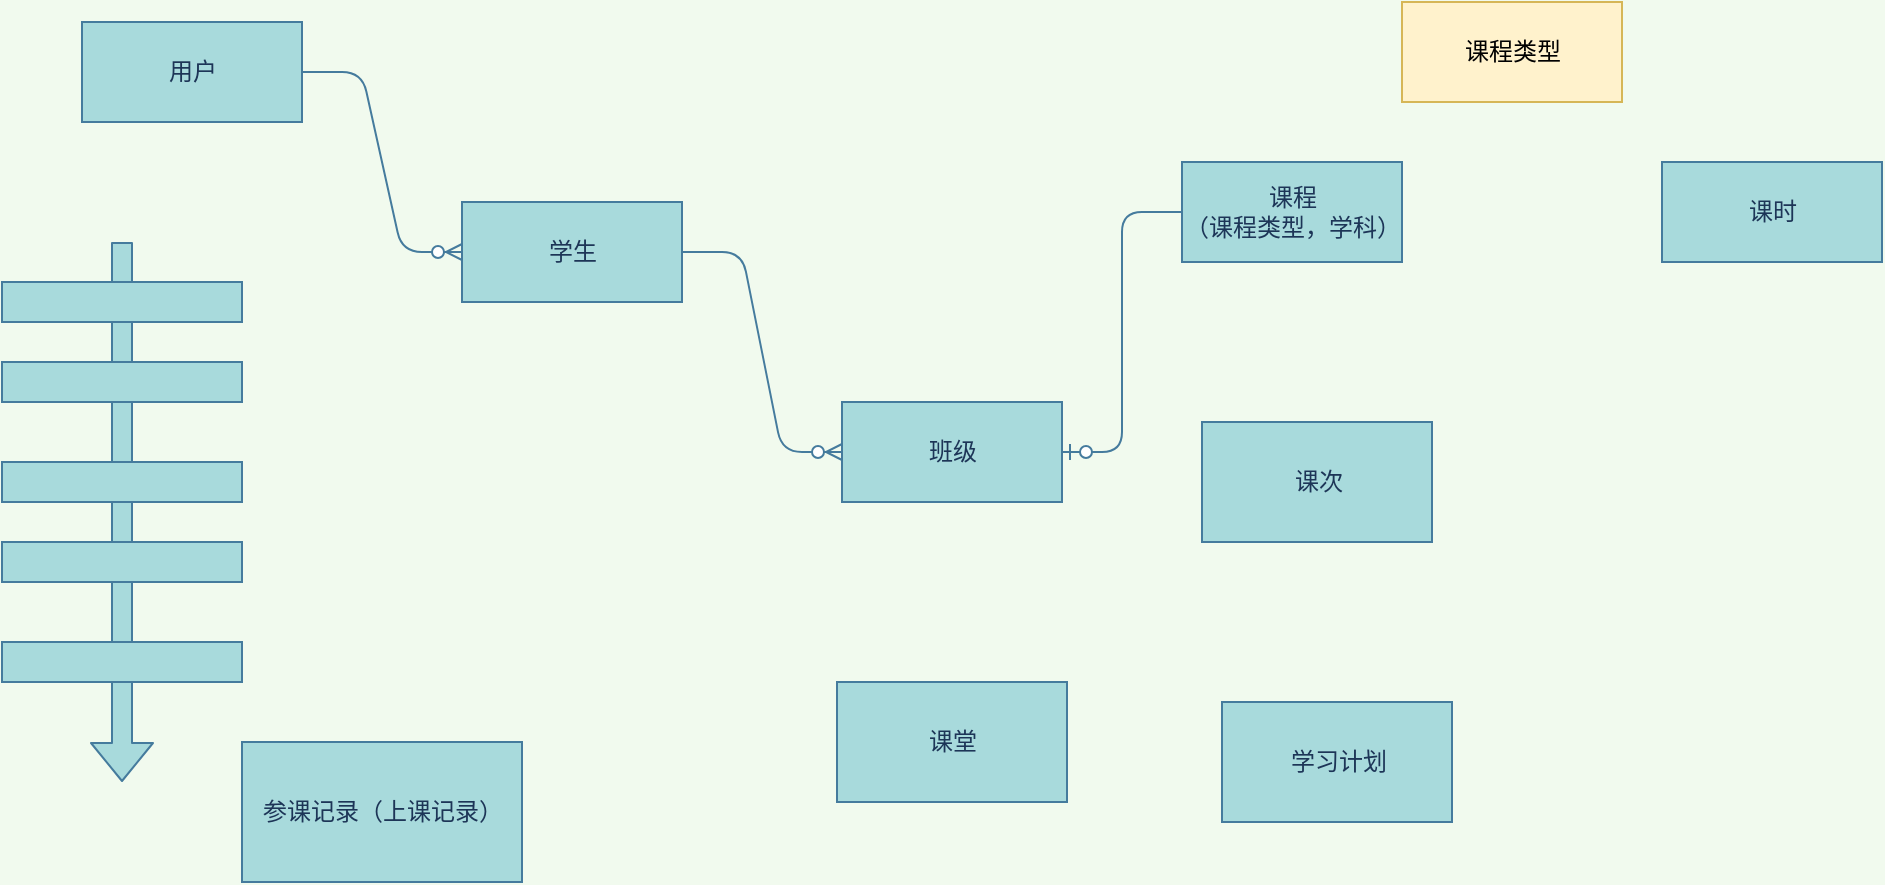 <mxfile version="13.8.1" type="github">
  <diagram id="C5RBs43oDa-KdzZeNtuy" name="Page-1">
    <mxGraphModel dx="1038" dy="580" grid="1" gridSize="10" guides="1" tooltips="1" connect="1" arrows="1" fold="1" page="1" pageScale="1" pageWidth="1169" pageHeight="1654" background="#F1FAEE" math="0" shadow="0">
      <root>
        <mxCell id="WIyWlLk6GJQsqaUBKTNV-0" />
        <mxCell id="WIyWlLk6GJQsqaUBKTNV-1" parent="WIyWlLk6GJQsqaUBKTNV-0" />
        <mxCell id="MEAkReDpDYvvPDP6YqUq-0" value="课程&lt;br&gt;（课程类型，学科）" style="html=1;fillColor=#A8DADC;strokeColor=#457B9D;fontColor=#1D3557;" vertex="1" parent="WIyWlLk6GJQsqaUBKTNV-1">
          <mxGeometry x="670" y="100" width="110" height="50" as="geometry" />
        </mxCell>
        <mxCell id="MEAkReDpDYvvPDP6YqUq-1" value="学生" style="html=1;fillColor=#A8DADC;strokeColor=#457B9D;fontColor=#1D3557;" vertex="1" parent="WIyWlLk6GJQsqaUBKTNV-1">
          <mxGeometry x="310" y="120" width="110" height="50" as="geometry" />
        </mxCell>
        <mxCell id="MEAkReDpDYvvPDP6YqUq-2" value="班级" style="html=1;fillColor=#A8DADC;strokeColor=#457B9D;fontColor=#1D3557;" vertex="1" parent="WIyWlLk6GJQsqaUBKTNV-1">
          <mxGeometry x="500" y="220" width="110" height="50" as="geometry" />
        </mxCell>
        <mxCell id="MEAkReDpDYvvPDP6YqUq-3" value="课时" style="html=1;fillColor=#A8DADC;strokeColor=#457B9D;fontColor=#1D3557;" vertex="1" parent="WIyWlLk6GJQsqaUBKTNV-1">
          <mxGeometry x="910" y="100" width="110" height="50" as="geometry" />
        </mxCell>
        <mxCell id="MEAkReDpDYvvPDP6YqUq-8" value="" style="edgeStyle=entityRelationEdgeStyle;fontSize=12;html=1;endArrow=ERzeroToMany;endFill=1;strokeColor=#457B9D;fillColor=#A8DADC;entryX=0;entryY=0.5;entryDx=0;entryDy=0;" edge="1" parent="WIyWlLk6GJQsqaUBKTNV-1" source="MEAkReDpDYvvPDP6YqUq-1" target="MEAkReDpDYvvPDP6YqUq-2">
          <mxGeometry width="100" height="100" relative="1" as="geometry">
            <mxPoint x="410" y="190" as="sourcePoint" />
            <mxPoint x="290" y="190" as="targetPoint" />
          </mxGeometry>
        </mxCell>
        <mxCell id="MEAkReDpDYvvPDP6YqUq-11" value="用户" style="html=1;rounded=0;sketch=0;strokeColor=#457B9D;fillColor=#A8DADC;fontColor=#1D3557;" vertex="1" parent="WIyWlLk6GJQsqaUBKTNV-1">
          <mxGeometry x="120" y="30" width="110" height="50" as="geometry" />
        </mxCell>
        <mxCell id="MEAkReDpDYvvPDP6YqUq-12" value="" style="edgeStyle=entityRelationEdgeStyle;fontSize=12;html=1;endArrow=ERzeroToMany;endFill=1;strokeColor=#457B9D;fillColor=#A8DADC;exitX=1;exitY=0.5;exitDx=0;exitDy=0;" edge="1" parent="WIyWlLk6GJQsqaUBKTNV-1" source="MEAkReDpDYvvPDP6YqUq-11" target="MEAkReDpDYvvPDP6YqUq-1">
          <mxGeometry width="100" height="100" relative="1" as="geometry">
            <mxPoint x="330" y="95" as="sourcePoint" />
            <mxPoint x="390" y="60" as="targetPoint" />
          </mxGeometry>
        </mxCell>
        <mxCell id="MEAkReDpDYvvPDP6YqUq-16" value="" style="edgeStyle=entityRelationEdgeStyle;fontSize=12;html=1;endArrow=ERzeroToOne;endFill=1;strokeColor=#457B9D;fillColor=#A8DADC;exitX=0;exitY=0.5;exitDx=0;exitDy=0;entryX=1;entryY=0.5;entryDx=0;entryDy=0;" edge="1" parent="WIyWlLk6GJQsqaUBKTNV-1" source="MEAkReDpDYvvPDP6YqUq-0" target="MEAkReDpDYvvPDP6YqUq-2">
          <mxGeometry width="100" height="100" relative="1" as="geometry">
            <mxPoint x="400" y="430" as="sourcePoint" />
            <mxPoint x="500" y="330" as="targetPoint" />
          </mxGeometry>
        </mxCell>
        <mxCell id="MEAkReDpDYvvPDP6YqUq-17" value="课程类型" style="html=1;rounded=0;sketch=0;strokeColor=#d6b656;fillColor=#fff2cc;" vertex="1" parent="WIyWlLk6GJQsqaUBKTNV-1">
          <mxGeometry x="780" y="20" width="110" height="50" as="geometry" />
        </mxCell>
        <mxCell id="MEAkReDpDYvvPDP6YqUq-18" value="参课记录（上课记录）" style="html=1;rounded=0;sketch=0;strokeColor=#457B9D;fillColor=#A8DADC;fontColor=#1D3557;" vertex="1" parent="WIyWlLk6GJQsqaUBKTNV-1">
          <mxGeometry x="200" y="390" width="140" height="70" as="geometry" />
        </mxCell>
        <mxCell id="MEAkReDpDYvvPDP6YqUq-19" value="课堂" style="html=1;rounded=0;sketch=0;strokeColor=#457B9D;fillColor=#A8DADC;fontColor=#1D3557;" vertex="1" parent="WIyWlLk6GJQsqaUBKTNV-1">
          <mxGeometry x="497.5" y="360" width="115" height="60" as="geometry" />
        </mxCell>
        <mxCell id="MEAkReDpDYvvPDP6YqUq-21" value="" style="shape=flexArrow;endArrow=classic;html=1;strokeColor=#457B9D;fillColor=#A8DADC;fontColor=#1D3557;" edge="1" parent="WIyWlLk6GJQsqaUBKTNV-1">
          <mxGeometry width="50" height="50" relative="1" as="geometry">
            <mxPoint x="140" y="140" as="sourcePoint" />
            <mxPoint x="140" y="410" as="targetPoint" />
          </mxGeometry>
        </mxCell>
        <mxCell id="MEAkReDpDYvvPDP6YqUq-22" value="" style="rounded=0;whiteSpace=wrap;html=1;sketch=0;strokeColor=#457B9D;fillColor=#A8DADC;fontColor=#1D3557;" vertex="1" parent="WIyWlLk6GJQsqaUBKTNV-1">
          <mxGeometry x="80" y="160" width="120" height="20" as="geometry" />
        </mxCell>
        <mxCell id="MEAkReDpDYvvPDP6YqUq-24" value="" style="rounded=0;whiteSpace=wrap;html=1;sketch=0;strokeColor=#457B9D;fillColor=#A8DADC;fontColor=#1D3557;" vertex="1" parent="WIyWlLk6GJQsqaUBKTNV-1">
          <mxGeometry x="80" y="250" width="120" height="20" as="geometry" />
        </mxCell>
        <mxCell id="MEAkReDpDYvvPDP6YqUq-25" value="" style="rounded=0;whiteSpace=wrap;html=1;sketch=0;strokeColor=#457B9D;fillColor=#A8DADC;fontColor=#1D3557;" vertex="1" parent="WIyWlLk6GJQsqaUBKTNV-1">
          <mxGeometry x="80" y="290" width="120" height="20" as="geometry" />
        </mxCell>
        <mxCell id="MEAkReDpDYvvPDP6YqUq-23" value="" style="rounded=0;whiteSpace=wrap;html=1;sketch=0;strokeColor=#457B9D;fillColor=#A8DADC;fontColor=#1D3557;" vertex="1" parent="WIyWlLk6GJQsqaUBKTNV-1">
          <mxGeometry x="80" y="200" width="120" height="20" as="geometry" />
        </mxCell>
        <mxCell id="MEAkReDpDYvvPDP6YqUq-27" value="" style="rounded=0;whiteSpace=wrap;html=1;sketch=0;strokeColor=#457B9D;fillColor=#A8DADC;fontColor=#1D3557;" vertex="1" parent="WIyWlLk6GJQsqaUBKTNV-1">
          <mxGeometry x="80" y="340" width="120" height="20" as="geometry" />
        </mxCell>
        <mxCell id="MEAkReDpDYvvPDP6YqUq-28" value="课次" style="html=1;rounded=0;sketch=0;strokeColor=#457B9D;fillColor=#A8DADC;fontColor=#1D3557;" vertex="1" parent="WIyWlLk6GJQsqaUBKTNV-1">
          <mxGeometry x="680" y="230" width="115" height="60" as="geometry" />
        </mxCell>
        <mxCell id="MEAkReDpDYvvPDP6YqUq-29" value="学习计划" style="html=1;rounded=0;sketch=0;strokeColor=#457B9D;fillColor=#A8DADC;fontColor=#1D3557;" vertex="1" parent="WIyWlLk6GJQsqaUBKTNV-1">
          <mxGeometry x="690" y="370" width="115" height="60" as="geometry" />
        </mxCell>
      </root>
    </mxGraphModel>
  </diagram>
</mxfile>
